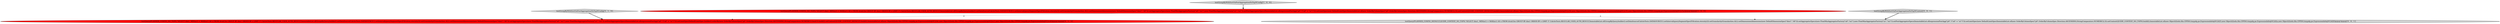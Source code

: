 digraph {
4 [style = filled, label = "testQuery(PLANNER_CONFIG_DEFAULT,QUERY_CONTEXT_NO_TOPN,\"SELECT dim1, MIN(m1) + MAX(m1) AS x FROM druid.foo GROUP BY dim1 ORDER BY x LIMIT 3\",CalciteTests.REGULAR_USER_AUTH_RESULT,ImmutableList.of(GroupByQuery.builder().setDataSource(CalciteTests.DATASOURCE1).setInterval(querySegmentSpec(Filtration.eternity())).setGranularity(Granularities.ALL).setDimensions(dimensions(new DefaultDimensionSpec(\"dim1\",\"d0\"))).setAggregatorSpecs(new FloatMinAggregatorFactory(\"a0\",\"m1\"),new FloatMaxAggregatorFactory(\"a1\",\"m1\")).setPostAggregatorSpecs(ImmutableList.of(expressionPostAgg(\"p0\",\"(\"a0\" + \"a1\")\"))).setLimitSpec(new DefaultLimitSpec(ImmutableList.of(new OrderByColumnSpec(\"p0\",OrderByColumnSpec.Direction.ASCENDING,StringComparators.NUMERIC)),3)).setContext(QUERY_CONTEXT_NO_TOPN).build()),ImmutableList.of(new Object((((edu.fdu.CPPDG.tinypdg.pe.ExpressionInfo@912d25,new Object((((edu.fdu.CPPDG.tinypdg.pe.ExpressionInfo@912d2a,new Object((((edu.fdu.CPPDG.tinypdg.pe.ExpressionInfo@912d2f))@@@3@@@['0', '0', '1']", fillcolor = lightgray, shape = ellipse image = "AAA0AAABBB3BBB"];
1 [style = filled, label = "testQuery(PLANNER_CONFIG_NO_TOPN,\"SELECT dim1, MIN(m1) + MAX(m1) AS x FROM druid.foo GROUP BY dim1 ORDER BY x LIMIT 3\",CalciteTests.REGULAR_USER_AUTH_RESULT,ImmutableList.of(GroupByQuery.builder().setDataSource(CalciteTests.DATASOURCE1).setInterval(querySegmentSpec(Filtration.eternity())).setGranularity(Granularities.ALL).setDimensions(dimensions(new DefaultDimensionSpec(\"dim1\",\"d0\"))).setAggregatorSpecs(new FloatMinAggregatorFactory(\"a0\",\"m1\"),new FloatMaxAggregatorFactory(\"a1\",\"m1\")).setPostAggregatorSpecs(ImmutableList.of(expressionPostAgg(\"p0\",\"(\"a0\" + \"a1\")\"))).setLimitSpec(new DefaultLimitSpec(ImmutableList.of(new OrderByColumnSpec(\"p0\",OrderByColumnSpec.Direction.ASCENDING,StringComparators.NUMERIC)),3)).setContext(QUERY_CONTEXT_DEFAULT).build()),ImmutableList.of(new Object((((edu.fdu.CPPDG.tinypdg.pe.ExpressionInfo@912c50,new Object((((edu.fdu.CPPDG.tinypdg.pe.ExpressionInfo@912c55,new Object((((edu.fdu.CPPDG.tinypdg.pe.ExpressionInfo@912c5a))@@@3@@@['1', '0', '0']", fillcolor = red, shape = ellipse image = "AAA1AAABBB1BBB"];
3 [style = filled, label = "testQuery(PLANNER_CONFIG_NO_TOPN,\"SELECT dim1, MIN(m1) + MAX(m1) AS x FROM druid.foo GROUP BY dim1 ORDER BY x LIMIT 3\",CalciteTests.REGULAR_USER_AUTH_RESULT,ImmutableList.of(GroupByQuery.builder().setDataSource(CalciteTests.DATASOURCE1).setInterval(querySegmentSpec(Filtration.eternity())).setGranularity(Granularities.ALL).setDimensions(dimensions(new DefaultDimensionSpec(\"dim1\",\"d0\"))).setAggregatorSpecs(new FloatMinAggregatorFactory(\"a0\",\"m1\"),new FloatMaxAggregatorFactory(\"a1\",\"m1\")).setPostAggregatorSpecs(ImmutableList.of(expressionPostAgg(\"p0\",\"(\"a0\" + \"a1\")\"))).setLimitSpec(DefaultLimitSpec.builder().orderBy(new OrderByColumnSpec(\"p0\",OrderByColumnSpec.Direction.ASCENDING,StringComparators.NUMERIC)).limit(3).build()).setContext(QUERY_CONTEXT_DEFAULT).build()),ImmutableList.of(new Object((((edu.fdu.CPPDG.tinypdg.pe.ExpressionInfo@912cbc,new Object((((edu.fdu.CPPDG.tinypdg.pe.ExpressionInfo@912cc1,new Object((((edu.fdu.CPPDG.tinypdg.pe.ExpressionInfo@912cc6))@@@3@@@['0', '1', '0']", fillcolor = red, shape = ellipse image = "AAA1AAABBB2BBB"];
2 [style = filled, label = "testGroupByWithSortOnPostAggregationNoTopNConfig['0', '1', '0']", fillcolor = lightgray, shape = diamond image = "AAA0AAABBB2BBB"];
5 [style = filled, label = "testGroupByWithSortOnPostAggregationNoTopNContext['0', '0', '1']", fillcolor = lightgray, shape = diamond image = "AAA0AAABBB3BBB"];
0 [style = filled, label = "testGroupByWithSortOnPostAggregationNoTopNConfig['1', '0', '0']", fillcolor = lightgray, shape = diamond image = "AAA0AAABBB1BBB"];
1->4 [style = dashed, label="0"];
1->3 [style = dashed, label="0"];
0->1 [style = bold, label=""];
5->4 [style = bold, label=""];
2->3 [style = bold, label=""];
}
